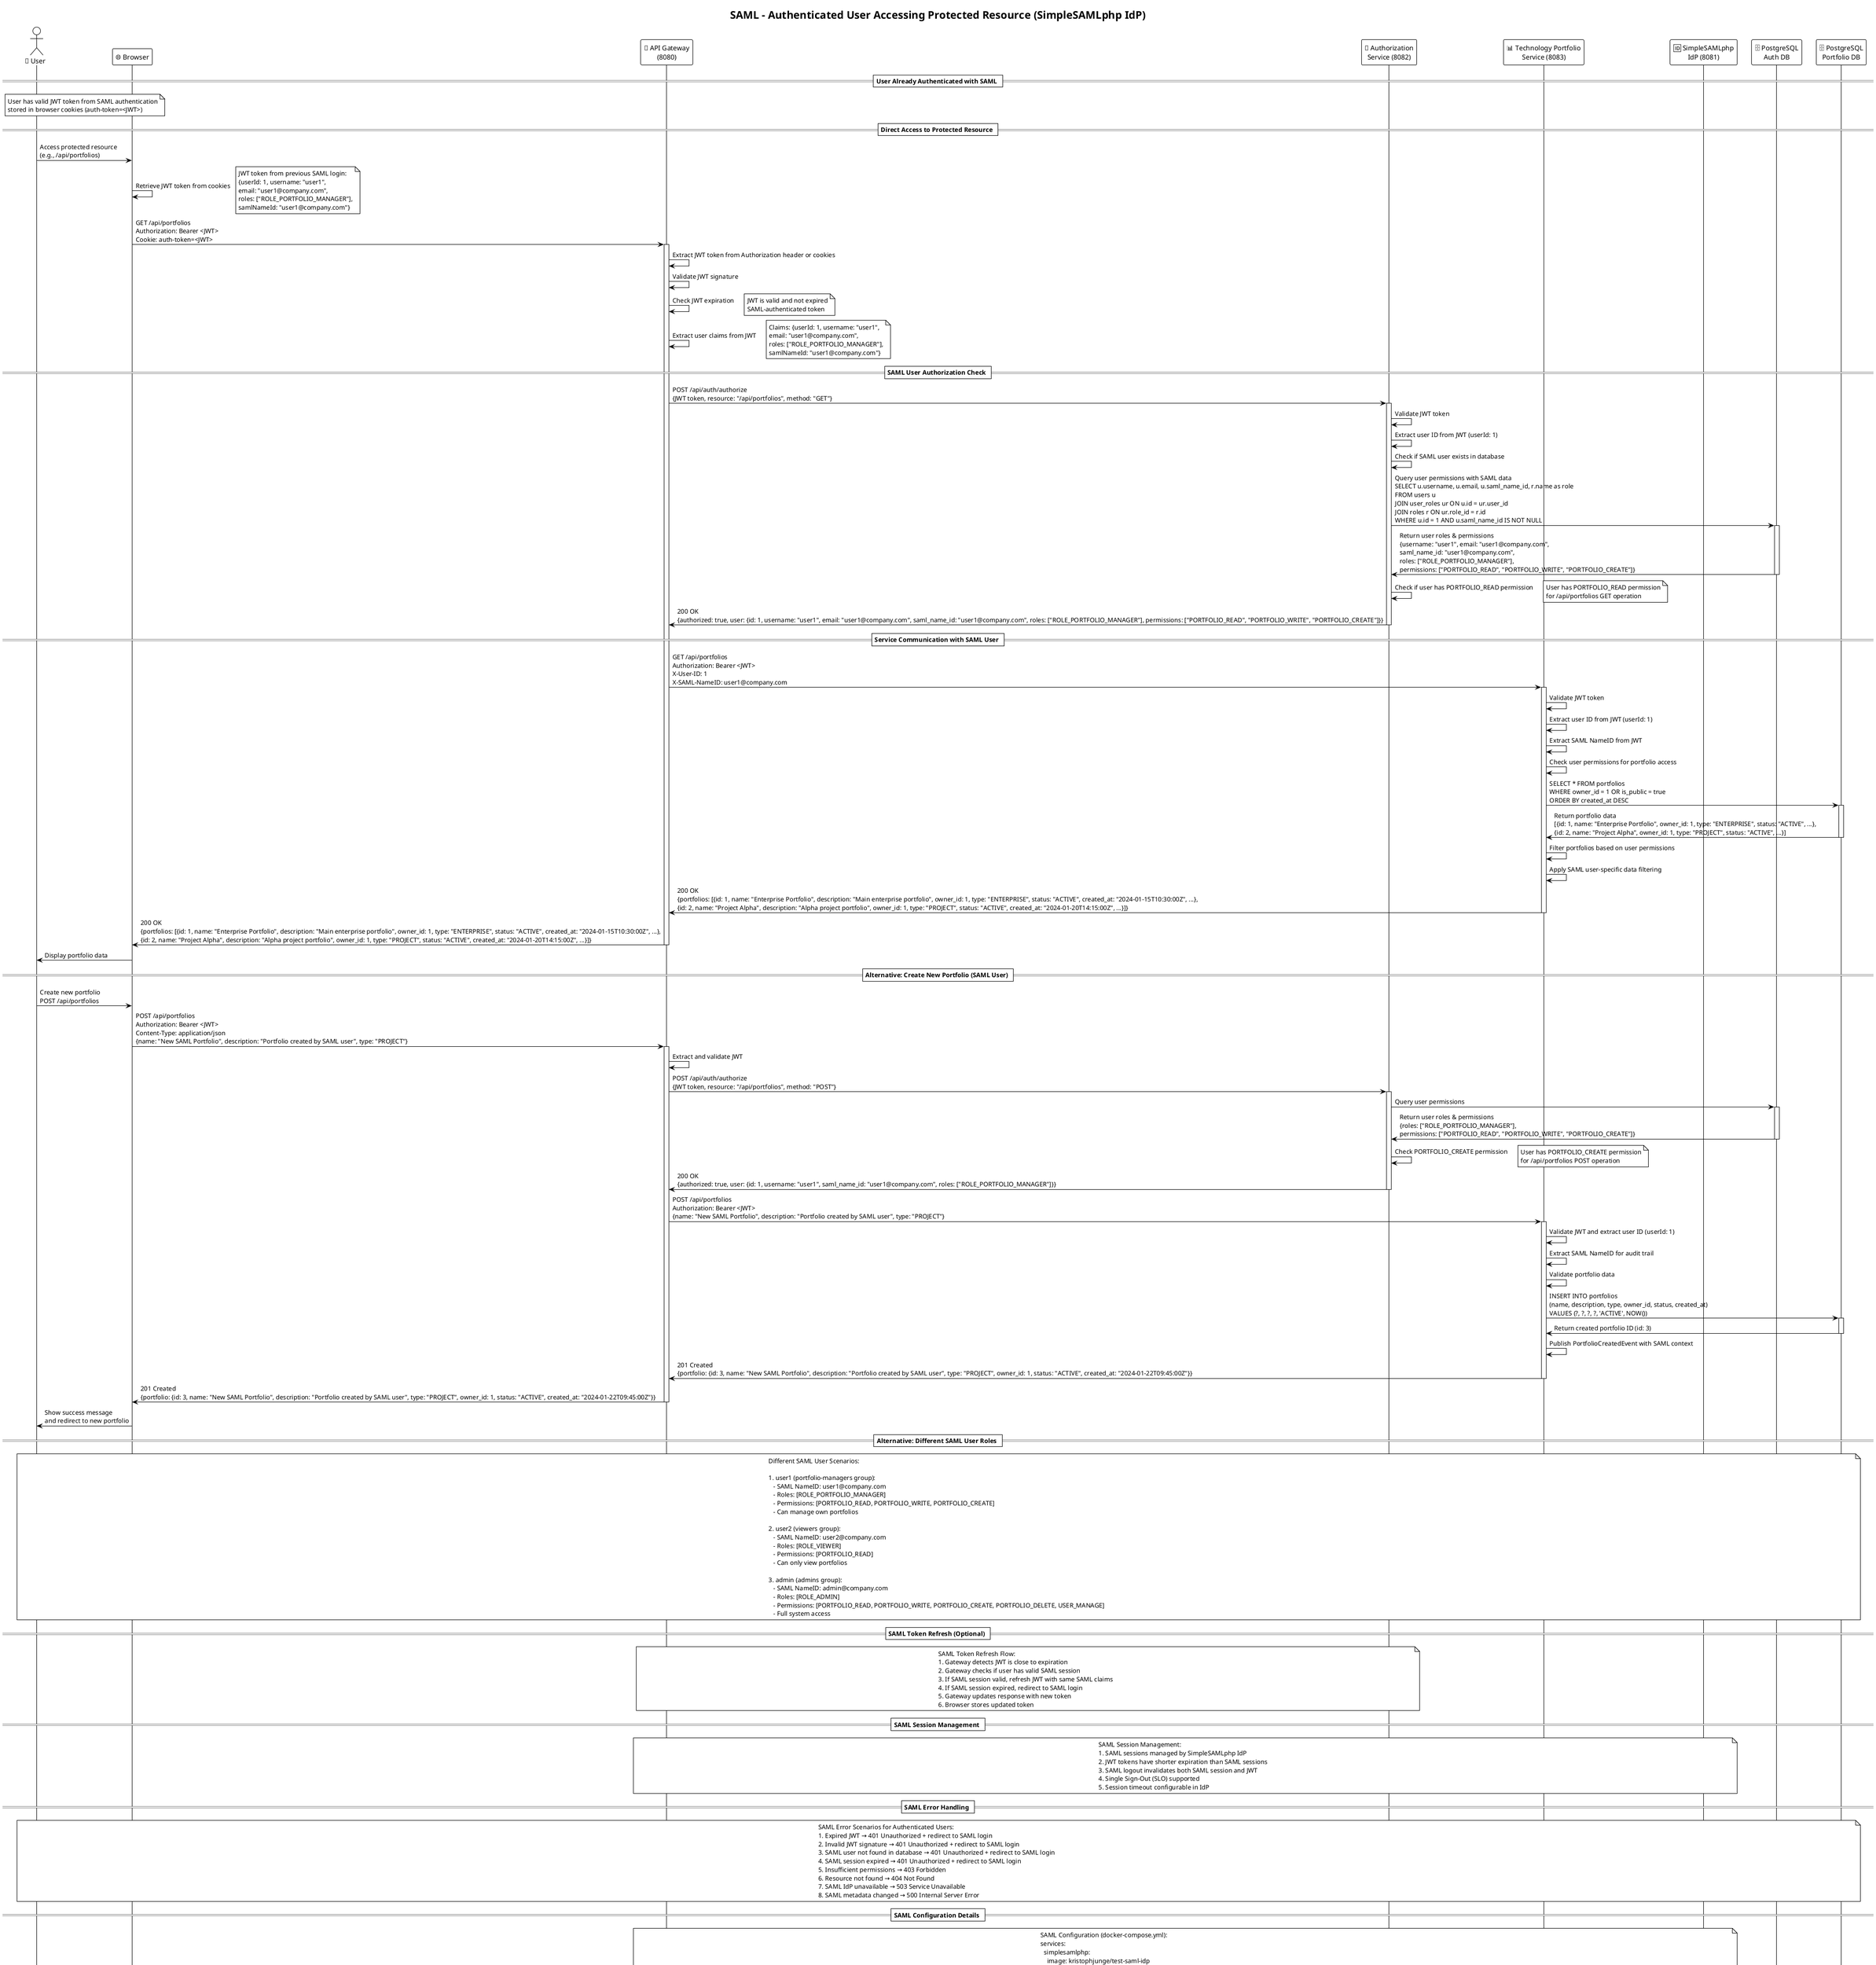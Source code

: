 @startuml SAML - Authenticated User Flow
!theme plain
title SAML - Authenticated User Accessing Protected Resource (SimpleSAMLphp IdP)

actor User as "👤 User"
participant "🌐 Browser" as Browser
participant "🚪 API Gateway\n(8080)" as Gateway
participant "🔐 Authorization\nService (8082)" as AuthService
participant "📊 Technology Portfolio\nService (8083)" as PortfolioService
participant "🆔 SimpleSAMLphp\nIdP (8081)" as IdP
participant "🗄️ PostgreSQL\nAuth DB" as AuthDB
participant "🗄️ PostgreSQL\nPortfolio DB" as PortfolioDB

== User Already Authenticated with SAML ==
note over User, Browser: User has valid JWT token from SAML authentication\nstored in browser cookies (auth-token=<JWT>)

== Direct Access to Protected Resource ==
User -> Browser: Access protected resource\n(e.g., /api/portfolios)
Browser -> Browser: Retrieve JWT token from cookies
note right: JWT token from previous SAML login:\n{userId: 1, username: "user1",\nemail: "user1@company.com",\nroles: ["ROLE_PORTFOLIO_MANAGER"],\nsamlNameId: "user1@company.com"}

Browser -> Gateway: GET /api/portfolios\nAuthorization: Bearer <JWT>\nCookie: auth-token=<JWT>
activate Gateway

Gateway -> Gateway: Extract JWT token from Authorization header or cookies
Gateway -> Gateway: Validate JWT signature
Gateway -> Gateway: Check JWT expiration
note right: JWT is valid and not expired\nSAML-authenticated token

Gateway -> Gateway: Extract user claims from JWT
note right: Claims: {userId: 1, username: "user1",\nemail: "user1@company.com",\nroles: ["ROLE_PORTFOLIO_MANAGER"],\nsamlNameId: "user1@company.com"}

== SAML User Authorization Check ==
Gateway -> AuthService: POST /api/auth/authorize\n{JWT token, resource: "/api/portfolios", method: "GET"}
activate AuthService

AuthService -> AuthService: Validate JWT token
AuthService -> AuthService: Extract user ID from JWT (userId: 1)
AuthService -> AuthService: Check if SAML user exists in database

AuthService -> AuthDB: Query user permissions with SAML data\nSELECT u.username, u.email, u.saml_name_id, r.name as role\nFROM users u\nJOIN user_roles ur ON u.id = ur.user_id\nJOIN roles r ON ur.role_id = r.id\nWHERE u.id = 1 AND u.saml_name_id IS NOT NULL
activate AuthDB
AuthDB -> AuthService: Return user roles & permissions\n{username: "user1", email: "user1@company.com",\nsaml_name_id: "user1@company.com",\nroles: ["ROLE_PORTFOLIO_MANAGER"],\npermissions: ["PORTFOLIO_READ", "PORTFOLIO_WRITE", "PORTFOLIO_CREATE"]}
deactivate AuthDB

AuthService -> AuthService: Check if user has PORTFOLIO_READ permission
note right: User has PORTFOLIO_READ permission\nfor /api/portfolios GET operation

AuthService -> Gateway: 200 OK\n{authorized: true, user: {id: 1, username: "user1", email: "user1@company.com", saml_name_id: "user1@company.com", roles: ["ROLE_PORTFOLIO_MANAGER"], permissions: ["PORTFOLIO_READ", "PORTFOLIO_WRITE", "PORTFOLIO_CREATE"]}}
deactivate AuthService

== Service Communication with SAML User ==
Gateway -> PortfolioService: GET /api/portfolios\nAuthorization: Bearer <JWT>\nX-User-ID: 1\nX-SAML-NameID: user1@company.com
activate PortfolioService

PortfolioService -> PortfolioService: Validate JWT token
PortfolioService -> PortfolioService: Extract user ID from JWT (userId: 1)
PortfolioService -> PortfolioService: Extract SAML NameID from JWT
PortfolioService -> PortfolioService: Check user permissions for portfolio access

PortfolioService -> PortfolioDB: SELECT * FROM portfolios\nWHERE owner_id = 1 OR is_public = true\nORDER BY created_at DESC
activate PortfolioDB
PortfolioDB -> PortfolioService: Return portfolio data\n[{id: 1, name: "Enterprise Portfolio", owner_id: 1, type: "ENTERPRISE", status: "ACTIVE", ...},\n{id: 2, name: "Project Alpha", owner_id: 1, type: "PROJECT", status: "ACTIVE", ...}]
deactivate PortfolioDB

PortfolioService -> PortfolioService: Filter portfolios based on user permissions
PortfolioService -> PortfolioService: Apply SAML user-specific data filtering
PortfolioService -> Gateway: 200 OK\n{portfolios: [{id: 1, name: "Enterprise Portfolio", description: "Main enterprise portfolio", owner_id: 1, type: "ENTERPRISE", status: "ACTIVE", created_at: "2024-01-15T10:30:00Z", ...},\n{id: 2, name: "Project Alpha", description: "Alpha project portfolio", owner_id: 1, type: "PROJECT", status: "ACTIVE", created_at: "2024-01-20T14:15:00Z", ...}]}
deactivate PortfolioService

Gateway -> Browser: 200 OK\n{portfolios: [{id: 1, name: "Enterprise Portfolio", description: "Main enterprise portfolio", owner_id: 1, type: "ENTERPRISE", status: "ACTIVE", created_at: "2024-01-15T10:30:00Z", ...},\n{id: 2, name: "Project Alpha", description: "Alpha project portfolio", owner_id: 1, type: "PROJECT", status: "ACTIVE", created_at: "2024-01-20T14:15:00Z", ...}]}
deactivate Gateway

Browser -> User: Display portfolio data

== Alternative: Create New Portfolio (SAML User) ==
User -> Browser: Create new portfolio\nPOST /api/portfolios
Browser -> Gateway: POST /api/portfolios\nAuthorization: Bearer <JWT>\nContent-Type: application/json\n{name: "New SAML Portfolio", description: "Portfolio created by SAML user", type: "PROJECT"}
activate Gateway

Gateway -> Gateway: Extract and validate JWT
Gateway -> AuthService: POST /api/auth/authorize\n{JWT token, resource: "/api/portfolios", method: "POST"}
activate AuthService

AuthService -> AuthDB: Query user permissions
activate AuthDB
AuthDB -> AuthService: Return user roles & permissions\n{roles: ["ROLE_PORTFOLIO_MANAGER"],\npermissions: ["PORTFOLIO_READ", "PORTFOLIO_WRITE", "PORTFOLIO_CREATE"]}
deactivate AuthDB

AuthService -> AuthService: Check PORTFOLIO_CREATE permission
note right: User has PORTFOLIO_CREATE permission\nfor /api/portfolios POST operation

AuthService -> Gateway: 200 OK\n{authorized: true, user: {id: 1, username: "user1", saml_name_id: "user1@company.com", roles: ["ROLE_PORTFOLIO_MANAGER"]}}
deactivate AuthService

Gateway -> PortfolioService: POST /api/portfolios\nAuthorization: Bearer <JWT>\n{name: "New SAML Portfolio", description: "Portfolio created by SAML user", type: "PROJECT"}
activate PortfolioService

PortfolioService -> PortfolioService: Validate JWT and extract user ID (userId: 1)
PortfolioService -> PortfolioService: Extract SAML NameID for audit trail
PortfolioService -> PortfolioService: Validate portfolio data
PortfolioService -> PortfolioDB: INSERT INTO portfolios\n(name, description, type, owner_id, status, created_at)\nVALUES (?, ?, ?, ?, 'ACTIVE', NOW())
activate PortfolioDB
PortfolioDB -> PortfolioService: Return created portfolio ID (id: 3)
deactivate PortfolioDB

PortfolioService -> PortfolioService: Publish PortfolioCreatedEvent with SAML context
PortfolioService -> Gateway: 201 Created\n{portfolio: {id: 3, name: "New SAML Portfolio", description: "Portfolio created by SAML user", type: "PROJECT", owner_id: 1, status: "ACTIVE", created_at: "2024-01-22T09:45:00Z"}}
deactivate PortfolioService

Gateway -> Browser: 201 Created\n{portfolio: {id: 3, name: "New SAML Portfolio", description: "Portfolio created by SAML user", type: "PROJECT", owner_id: 1, status: "ACTIVE", created_at: "2024-01-22T09:45:00Z"}}
deactivate Gateway

Browser -> User: Show success message\nand redirect to new portfolio

== Alternative: Different SAML User Roles ==
note over User, PortfolioDB
Different SAML User Scenarios:

1. user1 (portfolio-managers group):
   - SAML NameID: user1@company.com
   - Roles: [ROLE_PORTFOLIO_MANAGER]
   - Permissions: [PORTFOLIO_READ, PORTFOLIO_WRITE, PORTFOLIO_CREATE]
   - Can manage own portfolios

2. user2 (viewers group):
   - SAML NameID: user2@company.com
   - Roles: [ROLE_VIEWER]
   - Permissions: [PORTFOLIO_READ]
   - Can only view portfolios

3. admin (admins group):
   - SAML NameID: admin@company.com
   - Roles: [ROLE_ADMIN]
   - Permissions: [PORTFOLIO_READ, PORTFOLIO_WRITE, PORTFOLIO_CREATE, PORTFOLIO_DELETE, USER_MANAGE]
   - Full system access
end note

== SAML Token Refresh (Optional) ==
note over Gateway, AuthService
SAML Token Refresh Flow:
1. Gateway detects JWT is close to expiration
2. Gateway checks if user has valid SAML session
3. If SAML session valid, refresh JWT with same SAML claims
4. If SAML session expired, redirect to SAML login
5. Gateway updates response with new token
6. Browser stores updated token
end note

== SAML Session Management ==
note over Gateway, IdP
SAML Session Management:
1. SAML sessions managed by SimpleSAMLphp IdP
2. JWT tokens have shorter expiration than SAML sessions
3. SAML logout invalidates both SAML session and JWT
4. Single Sign-Out (SLO) supported
5. Session timeout configurable in IdP
end note

== SAML Error Handling ==
note over User, PortfolioDB
SAML Error Scenarios for Authenticated Users:
1. Expired JWT → 401 Unauthorized + redirect to SAML login
2. Invalid JWT signature → 401 Unauthorized + redirect to SAML login
3. SAML user not found in database → 401 Unauthorized + redirect to SAML login
4. SAML session expired → 401 Unauthorized + redirect to SAML login
5. Insufficient permissions → 403 Forbidden
6. Resource not found → 404 Not Found
7. SAML IdP unavailable → 503 Service Unavailable
8. SAML metadata changed → 500 Internal Server Error
end note

== SAML Configuration Details ==
note over Gateway, IdP
SAML Configuration (docker-compose.yml):
services:
  simplesamlphp:
    image: kristophjunge/test-saml-idp
    ports:
      - "8081:8080"
    environment:
      - SIMPLESAMLPHP_SP_ENTITY_ID=http://localhost:8080
      - SIMPLESAMLPHP_SP_ASSERTION_CONSUMER_SERVICE=http://localhost:8080/saml/acs
      - SIMPLESAMLPHP_SP_SINGLE_LOGOUT_SERVICE=http://localhost:8080/saml/logout
      - SIMPLESAMLPHP_IDP_ENTITY_ID=http://localhost:8081/simplesaml/saml2/idp/metadata.php

SAML User Mapping:
- SAML NameID → User identifier
- SAML groups → Application roles
- SAML attributes → User profile data
- SAML session → JWT token lifecycle

SAML Security Features:
1. XML signature validation
2. SAML response encryption
3. Timestamp validation
4. Destination validation
5. Issuer validation
6. Attribute mapping validation
end note

@enduml 